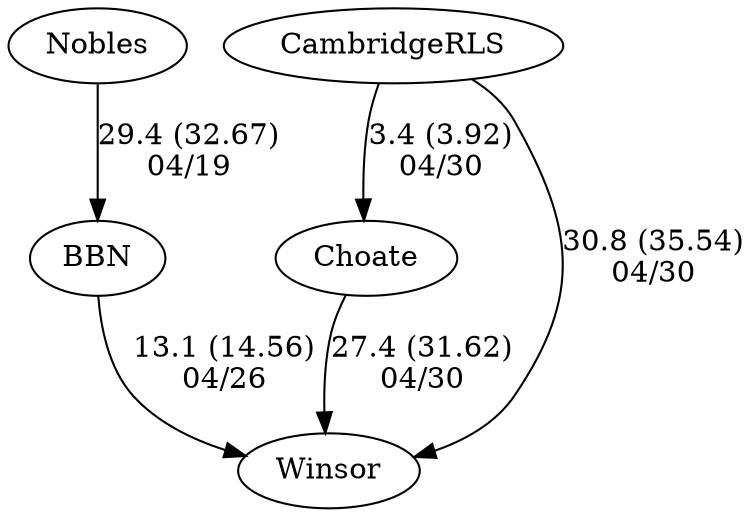 digraph girls6fours {Choate [URL="girls6foursChoate.html"];BBN [URL="girls6foursBBN.html"];Nobles [URL="girls6foursNobles.html"];CambridgeRLS [URL="girls6foursCambridgeRLS.html"];Winsor [URL="girls6foursWinsor.html"];Nobles -> BBN[label="29.4 (32.67)
04/19", weight="71", tooltip="NEIRA Boys & Girls Fours,BB&N, Nobles and Groton			
Distance: 1350 Conditions: Moderate crosswind at the start growing stronger throughout the course. Comments: 5th and 6th boats often started 1-2 lengths ahead of the line. The 7th and 8th boats raced on the JV course between Northeastern and Eliot Bridge. Boys 7th/8th boats combined into an 8. Thank to Nobles and Groton for making the trip! 
Boys 7th/8th - Nobles 2:49, BB&N 3:05
Girls 8th - BB&N 3:11, Nobles 3:17
Girls 7th - 3:24.32, BB&N 3:32.06
None", URL="https://www.row2k.com/results/resultspage.cfm?UID=74320C9FA98FF40EF58ED5364AA5D062&cat=5", random="random"]; 
CambridgeRLS -> Choate[label="3.4 (3.92)
04/30", weight="97", tooltip="NEIRA Girls Fours, The Winsor School, Choate, Cambridge Rindge & Latin School (CRLS)			
Distance: 1300 Conditions: Great day of racing. Crossing tailwind with a few gusts, but nothing to impede racing or steering. 5th, 6th, 7th boats raced a shortened course due to current and timing restraints. Thank you to Choate for making the trip to Boston and CRLS for a great afternoon of racing!
Race order: 3V,4V,1V,2V,5V,6V,7V Comments: CRLS and Choate also raced a 7V, resulting--CRLS: 5:15.71 Choate: 5:52.01.
None", URL="https://www.row2k.com/results/resultspage.cfm?UID=97F7AB1A3583B5AD0B685E7720855CFF&cat=1", random="random"]; 
CambridgeRLS -> Winsor[label="30.8 (35.54)
04/30", weight="70", tooltip="NEIRA Girls Fours, The Winsor School, Choate, Cambridge Rindge & Latin School (CRLS)			
Distance: 1300 Conditions: Great day of racing. Crossing tailwind with a few gusts, but nothing to impede racing or steering. 5th, 6th, 7th boats raced a shortened course due to current and timing restraints. Thank you to Choate for making the trip to Boston and CRLS for a great afternoon of racing!
Race order: 3V,4V,1V,2V,5V,6V,7V Comments: CRLS and Choate also raced a 7V, resulting--CRLS: 5:15.71 Choate: 5:52.01.
None", URL="https://www.row2k.com/results/resultspage.cfm?UID=97F7AB1A3583B5AD0B685E7720855CFF&cat=1", random="random"]; 
Choate -> Winsor[label="27.4 (31.62)
04/30", weight="73", tooltip="NEIRA Girls Fours, The Winsor School, Choate, Cambridge Rindge & Latin School (CRLS)			
Distance: 1300 Conditions: Great day of racing. Crossing tailwind with a few gusts, but nothing to impede racing or steering. 5th, 6th, 7th boats raced a shortened course due to current and timing restraints. Thank you to Choate for making the trip to Boston and CRLS for a great afternoon of racing!
Race order: 3V,4V,1V,2V,5V,6V,7V Comments: CRLS and Choate also raced a 7V, resulting--CRLS: 5:15.71 Choate: 5:52.01.
None", URL="https://www.row2k.com/results/resultspage.cfm?UID=97F7AB1A3583B5AD0B685E7720855CFF&cat=1", random="random"]; 
BBN -> Winsor[label="13.1 (14.56)
04/26", weight="87", tooltip="NEIRA Girls Fours, BB&N, Winsor, Greenwich Academy			
Distance: 1350 M Conditions: Rain, heavy at times, consistant head wind, sloppy conditions in the last 300M Comments: In the 6V race BB&N Boat A's oar popped out of the oar lock multi times, forcing Winsor to alter course close to a bridge.
In the 1 V race Winsor left thier lane, and into BB&Ns lane in the last 250.
Thanks to Winsor and GA for the racing and GA making the trip to Boston.
None", URL="https://www.row2k.com/results/resultspage.cfm?UID=AF21FB49C1A5BFE18B2AC227D72047A7&cat=1", random="random"]}
